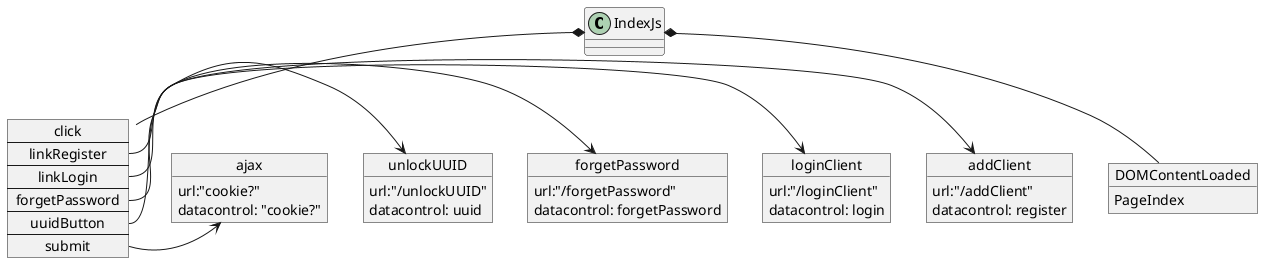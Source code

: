@startuml indexJs
class IndexJs {
}
object DOMContentLoaded{
  PageIndex
}
object addClient{
    url:"/addClient"
    datacontrol: register
}
object loginClient{
    url:"/loginClient"
   datacontrol: login
}
object forgetPassword{
    url:"/forgetPassword"
    datacontrol: forgetPassword
}
object unlockUUID{
    url:"/unlockUUID"
   datacontrol: uuid
}
object ajax{
    url:"cookie?"
    datacontrol: "cookie?"
}
map click{

linkRegister *-> addClient
linkLogin *-> loginClient
forgetPassword *-> forgetPassword
uuidButton *-> unlockUUID
submit *-> ajax

}
IndexJs *-- DOMContentLoaded
IndexJs *-- click
@enduml